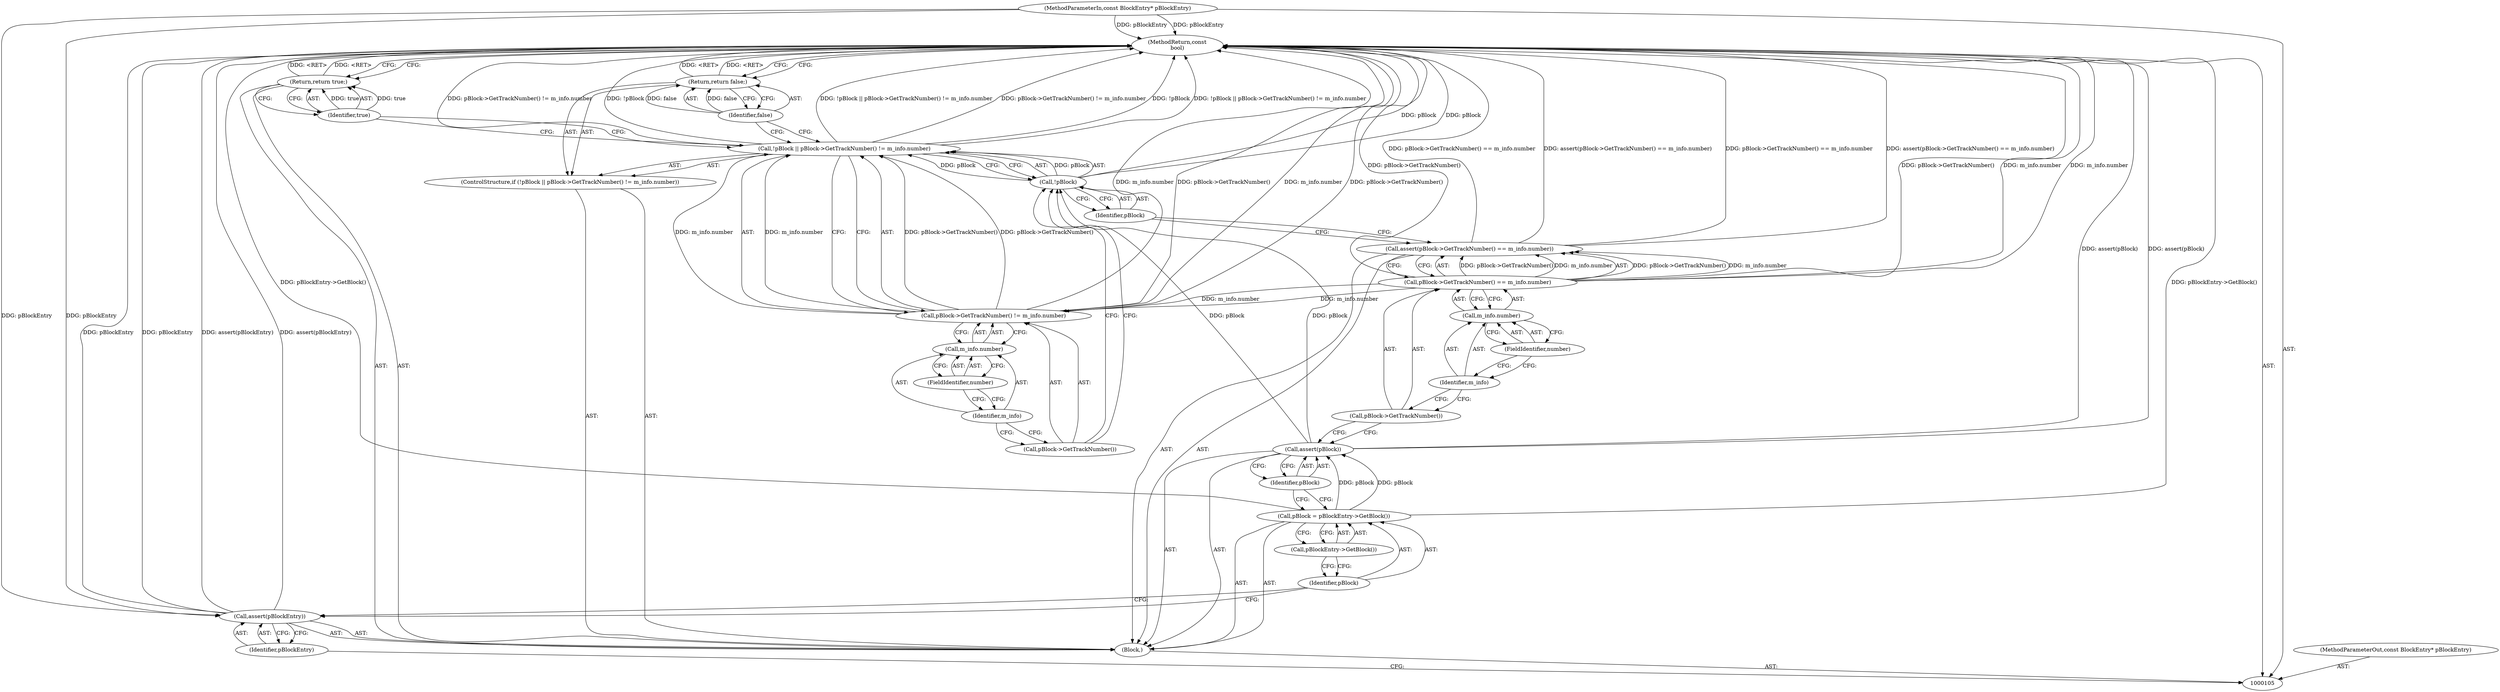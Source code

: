 digraph "0_Android_04839626ed859623901ebd3a5fd483982186b59d_213" {
"1000134" [label="(MethodReturn,const\nbool)"];
"1000132" [label="(Return,return true;)"];
"1000133" [label="(Identifier,true)"];
"1000106" [label="(MethodParameterIn,const BlockEntry* pBlockEntry)"];
"1000179" [label="(MethodParameterOut,const BlockEntry* pBlockEntry)"];
"1000107" [label="(Block,)"];
"1000108" [label="(Call,assert(pBlockEntry))"];
"1000109" [label="(Identifier,pBlockEntry)"];
"1000110" [label="(Call,pBlock = pBlockEntry->GetBlock())"];
"1000111" [label="(Identifier,pBlock)"];
"1000112" [label="(Call,pBlockEntry->GetBlock())"];
"1000113" [label="(Call,assert(pBlock))"];
"1000114" [label="(Identifier,pBlock)"];
"1000115" [label="(Call,assert(pBlock->GetTrackNumber() == m_info.number))"];
"1000118" [label="(Call,m_info.number)"];
"1000119" [label="(Identifier,m_info)"];
"1000120" [label="(FieldIdentifier,number)"];
"1000116" [label="(Call,pBlock->GetTrackNumber() == m_info.number)"];
"1000117" [label="(Call,pBlock->GetTrackNumber())"];
"1000125" [label="(Call,pBlock->GetTrackNumber() != m_info.number)"];
"1000126" [label="(Call,pBlock->GetTrackNumber())"];
"1000121" [label="(ControlStructure,if (!pBlock || pBlock->GetTrackNumber() != m_info.number))"];
"1000127" [label="(Call,m_info.number)"];
"1000128" [label="(Identifier,m_info)"];
"1000129" [label="(FieldIdentifier,number)"];
"1000122" [label="(Call,!pBlock || pBlock->GetTrackNumber() != m_info.number)"];
"1000123" [label="(Call,!pBlock)"];
"1000124" [label="(Identifier,pBlock)"];
"1000131" [label="(Identifier,false)"];
"1000130" [label="(Return,return false;)"];
"1000134" -> "1000105"  [label="AST: "];
"1000134" -> "1000130"  [label="CFG: "];
"1000134" -> "1000132"  [label="CFG: "];
"1000116" -> "1000134"  [label="DDG: pBlock->GetTrackNumber()"];
"1000116" -> "1000134"  [label="DDG: m_info.number"];
"1000125" -> "1000134"  [label="DDG: pBlock->GetTrackNumber()"];
"1000125" -> "1000134"  [label="DDG: m_info.number"];
"1000122" -> "1000134"  [label="DDG: pBlock->GetTrackNumber() != m_info.number"];
"1000122" -> "1000134"  [label="DDG: !pBlock"];
"1000122" -> "1000134"  [label="DDG: !pBlock || pBlock->GetTrackNumber() != m_info.number"];
"1000108" -> "1000134"  [label="DDG: assert(pBlockEntry)"];
"1000108" -> "1000134"  [label="DDG: pBlockEntry"];
"1000115" -> "1000134"  [label="DDG: assert(pBlock->GetTrackNumber() == m_info.number)"];
"1000115" -> "1000134"  [label="DDG: pBlock->GetTrackNumber() == m_info.number"];
"1000110" -> "1000134"  [label="DDG: pBlockEntry->GetBlock()"];
"1000123" -> "1000134"  [label="DDG: pBlock"];
"1000113" -> "1000134"  [label="DDG: assert(pBlock)"];
"1000106" -> "1000134"  [label="DDG: pBlockEntry"];
"1000132" -> "1000134"  [label="DDG: <RET>"];
"1000130" -> "1000134"  [label="DDG: <RET>"];
"1000132" -> "1000107"  [label="AST: "];
"1000132" -> "1000133"  [label="CFG: "];
"1000133" -> "1000132"  [label="AST: "];
"1000134" -> "1000132"  [label="CFG: "];
"1000132" -> "1000134"  [label="DDG: <RET>"];
"1000133" -> "1000132"  [label="DDG: true"];
"1000133" -> "1000132"  [label="AST: "];
"1000133" -> "1000122"  [label="CFG: "];
"1000132" -> "1000133"  [label="CFG: "];
"1000133" -> "1000132"  [label="DDG: true"];
"1000106" -> "1000105"  [label="AST: "];
"1000106" -> "1000134"  [label="DDG: pBlockEntry"];
"1000106" -> "1000108"  [label="DDG: pBlockEntry"];
"1000179" -> "1000105"  [label="AST: "];
"1000107" -> "1000105"  [label="AST: "];
"1000108" -> "1000107"  [label="AST: "];
"1000110" -> "1000107"  [label="AST: "];
"1000113" -> "1000107"  [label="AST: "];
"1000115" -> "1000107"  [label="AST: "];
"1000121" -> "1000107"  [label="AST: "];
"1000132" -> "1000107"  [label="AST: "];
"1000108" -> "1000107"  [label="AST: "];
"1000108" -> "1000109"  [label="CFG: "];
"1000109" -> "1000108"  [label="AST: "];
"1000111" -> "1000108"  [label="CFG: "];
"1000108" -> "1000134"  [label="DDG: assert(pBlockEntry)"];
"1000108" -> "1000134"  [label="DDG: pBlockEntry"];
"1000106" -> "1000108"  [label="DDG: pBlockEntry"];
"1000109" -> "1000108"  [label="AST: "];
"1000109" -> "1000105"  [label="CFG: "];
"1000108" -> "1000109"  [label="CFG: "];
"1000110" -> "1000107"  [label="AST: "];
"1000110" -> "1000112"  [label="CFG: "];
"1000111" -> "1000110"  [label="AST: "];
"1000112" -> "1000110"  [label="AST: "];
"1000114" -> "1000110"  [label="CFG: "];
"1000110" -> "1000134"  [label="DDG: pBlockEntry->GetBlock()"];
"1000110" -> "1000113"  [label="DDG: pBlock"];
"1000111" -> "1000110"  [label="AST: "];
"1000111" -> "1000108"  [label="CFG: "];
"1000112" -> "1000111"  [label="CFG: "];
"1000112" -> "1000110"  [label="AST: "];
"1000112" -> "1000111"  [label="CFG: "];
"1000110" -> "1000112"  [label="CFG: "];
"1000113" -> "1000107"  [label="AST: "];
"1000113" -> "1000114"  [label="CFG: "];
"1000114" -> "1000113"  [label="AST: "];
"1000117" -> "1000113"  [label="CFG: "];
"1000113" -> "1000134"  [label="DDG: assert(pBlock)"];
"1000110" -> "1000113"  [label="DDG: pBlock"];
"1000113" -> "1000123"  [label="DDG: pBlock"];
"1000114" -> "1000113"  [label="AST: "];
"1000114" -> "1000110"  [label="CFG: "];
"1000113" -> "1000114"  [label="CFG: "];
"1000115" -> "1000107"  [label="AST: "];
"1000115" -> "1000116"  [label="CFG: "];
"1000116" -> "1000115"  [label="AST: "];
"1000124" -> "1000115"  [label="CFG: "];
"1000115" -> "1000134"  [label="DDG: assert(pBlock->GetTrackNumber() == m_info.number)"];
"1000115" -> "1000134"  [label="DDG: pBlock->GetTrackNumber() == m_info.number"];
"1000116" -> "1000115"  [label="DDG: pBlock->GetTrackNumber()"];
"1000116" -> "1000115"  [label="DDG: m_info.number"];
"1000118" -> "1000116"  [label="AST: "];
"1000118" -> "1000120"  [label="CFG: "];
"1000119" -> "1000118"  [label="AST: "];
"1000120" -> "1000118"  [label="AST: "];
"1000116" -> "1000118"  [label="CFG: "];
"1000119" -> "1000118"  [label="AST: "];
"1000119" -> "1000117"  [label="CFG: "];
"1000120" -> "1000119"  [label="CFG: "];
"1000120" -> "1000118"  [label="AST: "];
"1000120" -> "1000119"  [label="CFG: "];
"1000118" -> "1000120"  [label="CFG: "];
"1000116" -> "1000115"  [label="AST: "];
"1000116" -> "1000118"  [label="CFG: "];
"1000117" -> "1000116"  [label="AST: "];
"1000118" -> "1000116"  [label="AST: "];
"1000115" -> "1000116"  [label="CFG: "];
"1000116" -> "1000134"  [label="DDG: pBlock->GetTrackNumber()"];
"1000116" -> "1000134"  [label="DDG: m_info.number"];
"1000116" -> "1000115"  [label="DDG: pBlock->GetTrackNumber()"];
"1000116" -> "1000115"  [label="DDG: m_info.number"];
"1000116" -> "1000125"  [label="DDG: m_info.number"];
"1000117" -> "1000116"  [label="AST: "];
"1000117" -> "1000113"  [label="CFG: "];
"1000119" -> "1000117"  [label="CFG: "];
"1000125" -> "1000122"  [label="AST: "];
"1000125" -> "1000127"  [label="CFG: "];
"1000126" -> "1000125"  [label="AST: "];
"1000127" -> "1000125"  [label="AST: "];
"1000122" -> "1000125"  [label="CFG: "];
"1000125" -> "1000134"  [label="DDG: pBlock->GetTrackNumber()"];
"1000125" -> "1000134"  [label="DDG: m_info.number"];
"1000125" -> "1000122"  [label="DDG: pBlock->GetTrackNumber()"];
"1000125" -> "1000122"  [label="DDG: m_info.number"];
"1000116" -> "1000125"  [label="DDG: m_info.number"];
"1000126" -> "1000125"  [label="AST: "];
"1000126" -> "1000123"  [label="CFG: "];
"1000128" -> "1000126"  [label="CFG: "];
"1000121" -> "1000107"  [label="AST: "];
"1000122" -> "1000121"  [label="AST: "];
"1000130" -> "1000121"  [label="AST: "];
"1000127" -> "1000125"  [label="AST: "];
"1000127" -> "1000129"  [label="CFG: "];
"1000128" -> "1000127"  [label="AST: "];
"1000129" -> "1000127"  [label="AST: "];
"1000125" -> "1000127"  [label="CFG: "];
"1000128" -> "1000127"  [label="AST: "];
"1000128" -> "1000126"  [label="CFG: "];
"1000129" -> "1000128"  [label="CFG: "];
"1000129" -> "1000127"  [label="AST: "];
"1000129" -> "1000128"  [label="CFG: "];
"1000127" -> "1000129"  [label="CFG: "];
"1000122" -> "1000121"  [label="AST: "];
"1000122" -> "1000123"  [label="CFG: "];
"1000122" -> "1000125"  [label="CFG: "];
"1000123" -> "1000122"  [label="AST: "];
"1000125" -> "1000122"  [label="AST: "];
"1000131" -> "1000122"  [label="CFG: "];
"1000133" -> "1000122"  [label="CFG: "];
"1000122" -> "1000134"  [label="DDG: pBlock->GetTrackNumber() != m_info.number"];
"1000122" -> "1000134"  [label="DDG: !pBlock"];
"1000122" -> "1000134"  [label="DDG: !pBlock || pBlock->GetTrackNumber() != m_info.number"];
"1000123" -> "1000122"  [label="DDG: pBlock"];
"1000125" -> "1000122"  [label="DDG: pBlock->GetTrackNumber()"];
"1000125" -> "1000122"  [label="DDG: m_info.number"];
"1000123" -> "1000122"  [label="AST: "];
"1000123" -> "1000124"  [label="CFG: "];
"1000124" -> "1000123"  [label="AST: "];
"1000126" -> "1000123"  [label="CFG: "];
"1000122" -> "1000123"  [label="CFG: "];
"1000123" -> "1000134"  [label="DDG: pBlock"];
"1000123" -> "1000122"  [label="DDG: pBlock"];
"1000113" -> "1000123"  [label="DDG: pBlock"];
"1000124" -> "1000123"  [label="AST: "];
"1000124" -> "1000115"  [label="CFG: "];
"1000123" -> "1000124"  [label="CFG: "];
"1000131" -> "1000130"  [label="AST: "];
"1000131" -> "1000122"  [label="CFG: "];
"1000130" -> "1000131"  [label="CFG: "];
"1000131" -> "1000130"  [label="DDG: false"];
"1000130" -> "1000121"  [label="AST: "];
"1000130" -> "1000131"  [label="CFG: "];
"1000131" -> "1000130"  [label="AST: "];
"1000134" -> "1000130"  [label="CFG: "];
"1000130" -> "1000134"  [label="DDG: <RET>"];
"1000131" -> "1000130"  [label="DDG: false"];
}
